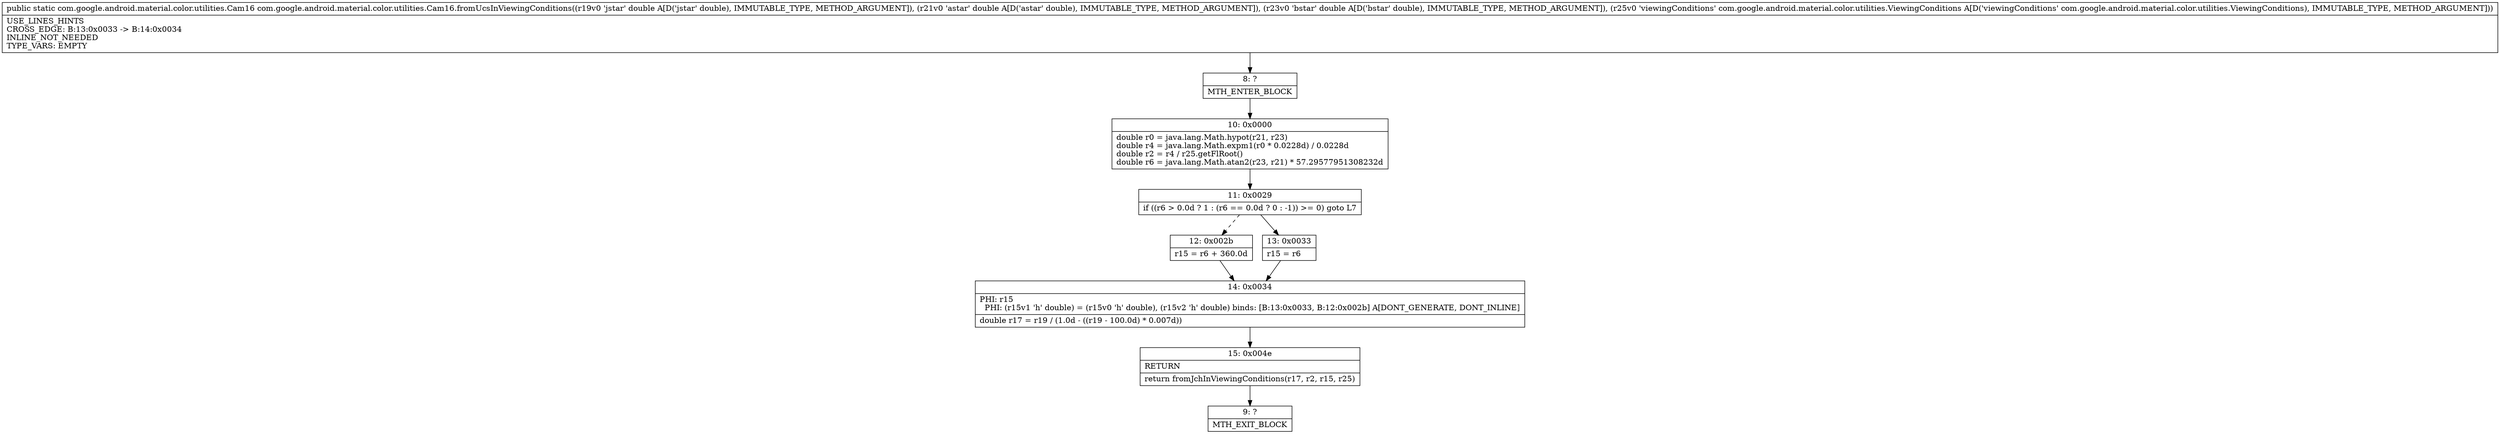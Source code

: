 digraph "CFG forcom.google.android.material.color.utilities.Cam16.fromUcsInViewingConditions(DDDLcom\/google\/android\/material\/color\/utilities\/ViewingConditions;)Lcom\/google\/android\/material\/color\/utilities\/Cam16;" {
Node_8 [shape=record,label="{8\:\ ?|MTH_ENTER_BLOCK\l}"];
Node_10 [shape=record,label="{10\:\ 0x0000|double r0 = java.lang.Math.hypot(r21, r23)\ldouble r4 = java.lang.Math.expm1(r0 * 0.0228d) \/ 0.0228d\ldouble r2 = r4 \/ r25.getFlRoot()\ldouble r6 = java.lang.Math.atan2(r23, r21) * 57.29577951308232d\l}"];
Node_11 [shape=record,label="{11\:\ 0x0029|if ((r6 \> 0.0d ? 1 : (r6 == 0.0d ? 0 : \-1)) \>= 0) goto L7\l}"];
Node_12 [shape=record,label="{12\:\ 0x002b|r15 = r6 + 360.0d\l}"];
Node_14 [shape=record,label="{14\:\ 0x0034|PHI: r15 \l  PHI: (r15v1 'h' double) = (r15v0 'h' double), (r15v2 'h' double) binds: [B:13:0x0033, B:12:0x002b] A[DONT_GENERATE, DONT_INLINE]\l|double r17 = r19 \/ (1.0d \- ((r19 \- 100.0d) * 0.007d))\l}"];
Node_15 [shape=record,label="{15\:\ 0x004e|RETURN\l|return fromJchInViewingConditions(r17, r2, r15, r25)\l}"];
Node_9 [shape=record,label="{9\:\ ?|MTH_EXIT_BLOCK\l}"];
Node_13 [shape=record,label="{13\:\ 0x0033|r15 = r6\l}"];
MethodNode[shape=record,label="{public static com.google.android.material.color.utilities.Cam16 com.google.android.material.color.utilities.Cam16.fromUcsInViewingConditions((r19v0 'jstar' double A[D('jstar' double), IMMUTABLE_TYPE, METHOD_ARGUMENT]), (r21v0 'astar' double A[D('astar' double), IMMUTABLE_TYPE, METHOD_ARGUMENT]), (r23v0 'bstar' double A[D('bstar' double), IMMUTABLE_TYPE, METHOD_ARGUMENT]), (r25v0 'viewingConditions' com.google.android.material.color.utilities.ViewingConditions A[D('viewingConditions' com.google.android.material.color.utilities.ViewingConditions), IMMUTABLE_TYPE, METHOD_ARGUMENT]))  | USE_LINES_HINTS\lCROSS_EDGE: B:13:0x0033 \-\> B:14:0x0034\lINLINE_NOT_NEEDED\lTYPE_VARS: EMPTY\l}"];
MethodNode -> Node_8;Node_8 -> Node_10;
Node_10 -> Node_11;
Node_11 -> Node_12[style=dashed];
Node_11 -> Node_13;
Node_12 -> Node_14;
Node_14 -> Node_15;
Node_15 -> Node_9;
Node_13 -> Node_14;
}

